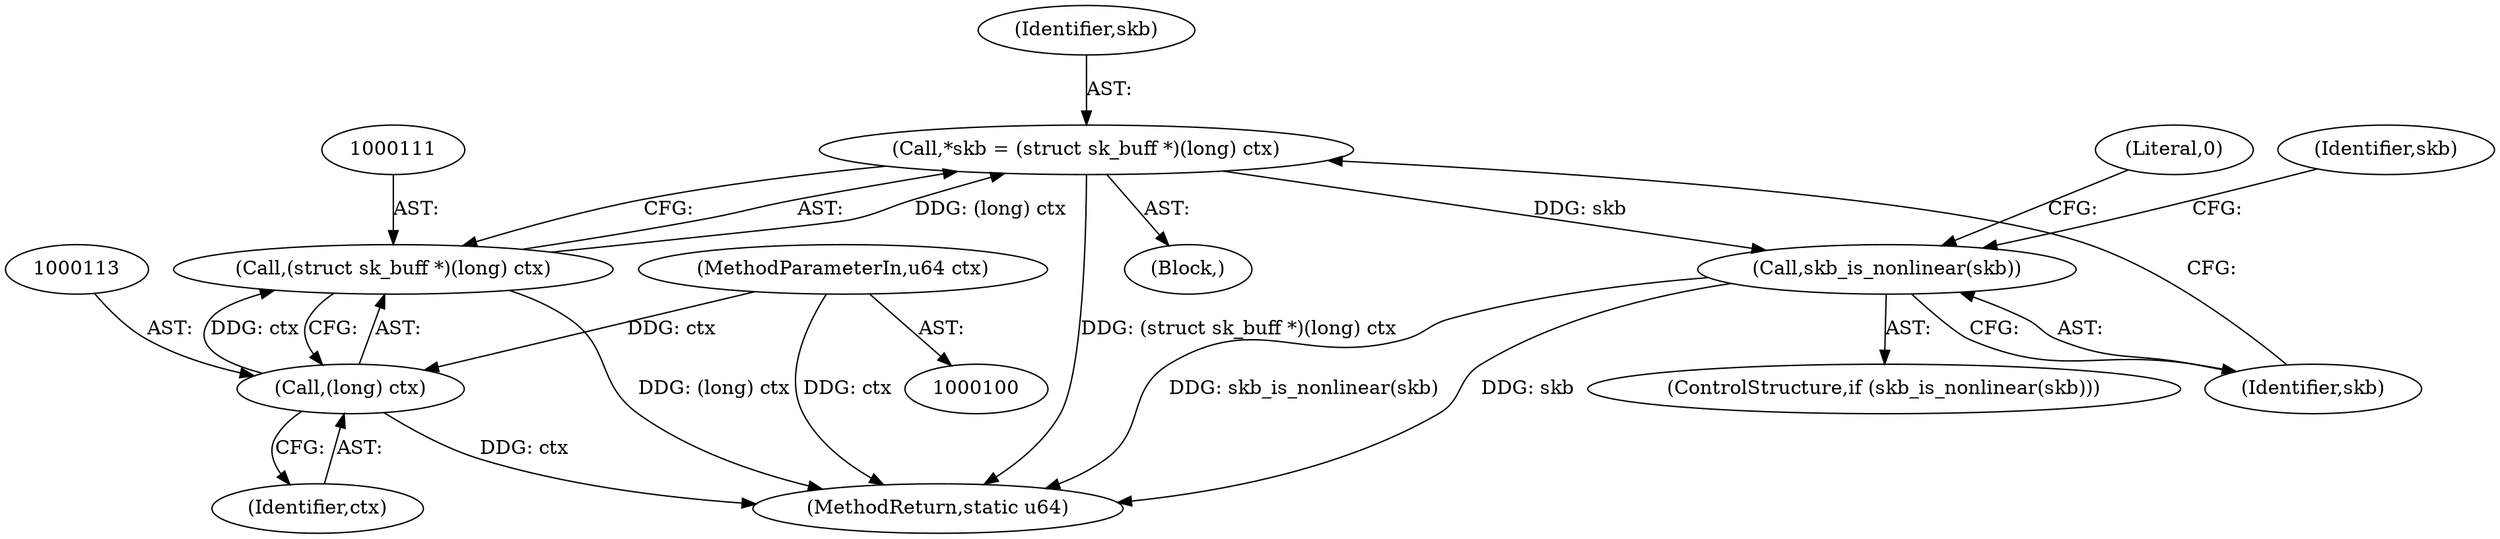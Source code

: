 digraph "0_linux_05ab8f2647e4221cbdb3856dd7d32bd5407316b3@pointer" {
"1000108" [label="(Call,*skb = (struct sk_buff *)(long) ctx)"];
"1000110" [label="(Call,(struct sk_buff *)(long) ctx)"];
"1000112" [label="(Call,(long) ctx)"];
"1000101" [label="(MethodParameterIn,u64 ctx)"];
"1000117" [label="(Call,skb_is_nonlinear(skb))"];
"1000108" [label="(Call,*skb = (struct sk_buff *)(long) ctx)"];
"1000110" [label="(Call,(struct sk_buff *)(long) ctx)"];
"1000106" [label="(Block,)"];
"1000117" [label="(Call,skb_is_nonlinear(skb))"];
"1000116" [label="(ControlStructure,if (skb_is_nonlinear(skb)))"];
"1000124" [label="(Identifier,skb)"];
"1000101" [label="(MethodParameterIn,u64 ctx)"];
"1000112" [label="(Call,(long) ctx)"];
"1000118" [label="(Identifier,skb)"];
"1000120" [label="(Literal,0)"];
"1000114" [label="(Identifier,ctx)"];
"1000109" [label="(Identifier,skb)"];
"1000172" [label="(MethodReturn,static u64)"];
"1000108" -> "1000106"  [label="AST: "];
"1000108" -> "1000110"  [label="CFG: "];
"1000109" -> "1000108"  [label="AST: "];
"1000110" -> "1000108"  [label="AST: "];
"1000118" -> "1000108"  [label="CFG: "];
"1000108" -> "1000172"  [label="DDG: (struct sk_buff *)(long) ctx"];
"1000110" -> "1000108"  [label="DDG: (long) ctx"];
"1000108" -> "1000117"  [label="DDG: skb"];
"1000110" -> "1000112"  [label="CFG: "];
"1000111" -> "1000110"  [label="AST: "];
"1000112" -> "1000110"  [label="AST: "];
"1000110" -> "1000172"  [label="DDG: (long) ctx"];
"1000112" -> "1000110"  [label="DDG: ctx"];
"1000112" -> "1000114"  [label="CFG: "];
"1000113" -> "1000112"  [label="AST: "];
"1000114" -> "1000112"  [label="AST: "];
"1000112" -> "1000172"  [label="DDG: ctx"];
"1000101" -> "1000112"  [label="DDG: ctx"];
"1000101" -> "1000100"  [label="AST: "];
"1000101" -> "1000172"  [label="DDG: ctx"];
"1000117" -> "1000116"  [label="AST: "];
"1000117" -> "1000118"  [label="CFG: "];
"1000118" -> "1000117"  [label="AST: "];
"1000120" -> "1000117"  [label="CFG: "];
"1000124" -> "1000117"  [label="CFG: "];
"1000117" -> "1000172"  [label="DDG: skb_is_nonlinear(skb)"];
"1000117" -> "1000172"  [label="DDG: skb"];
}
